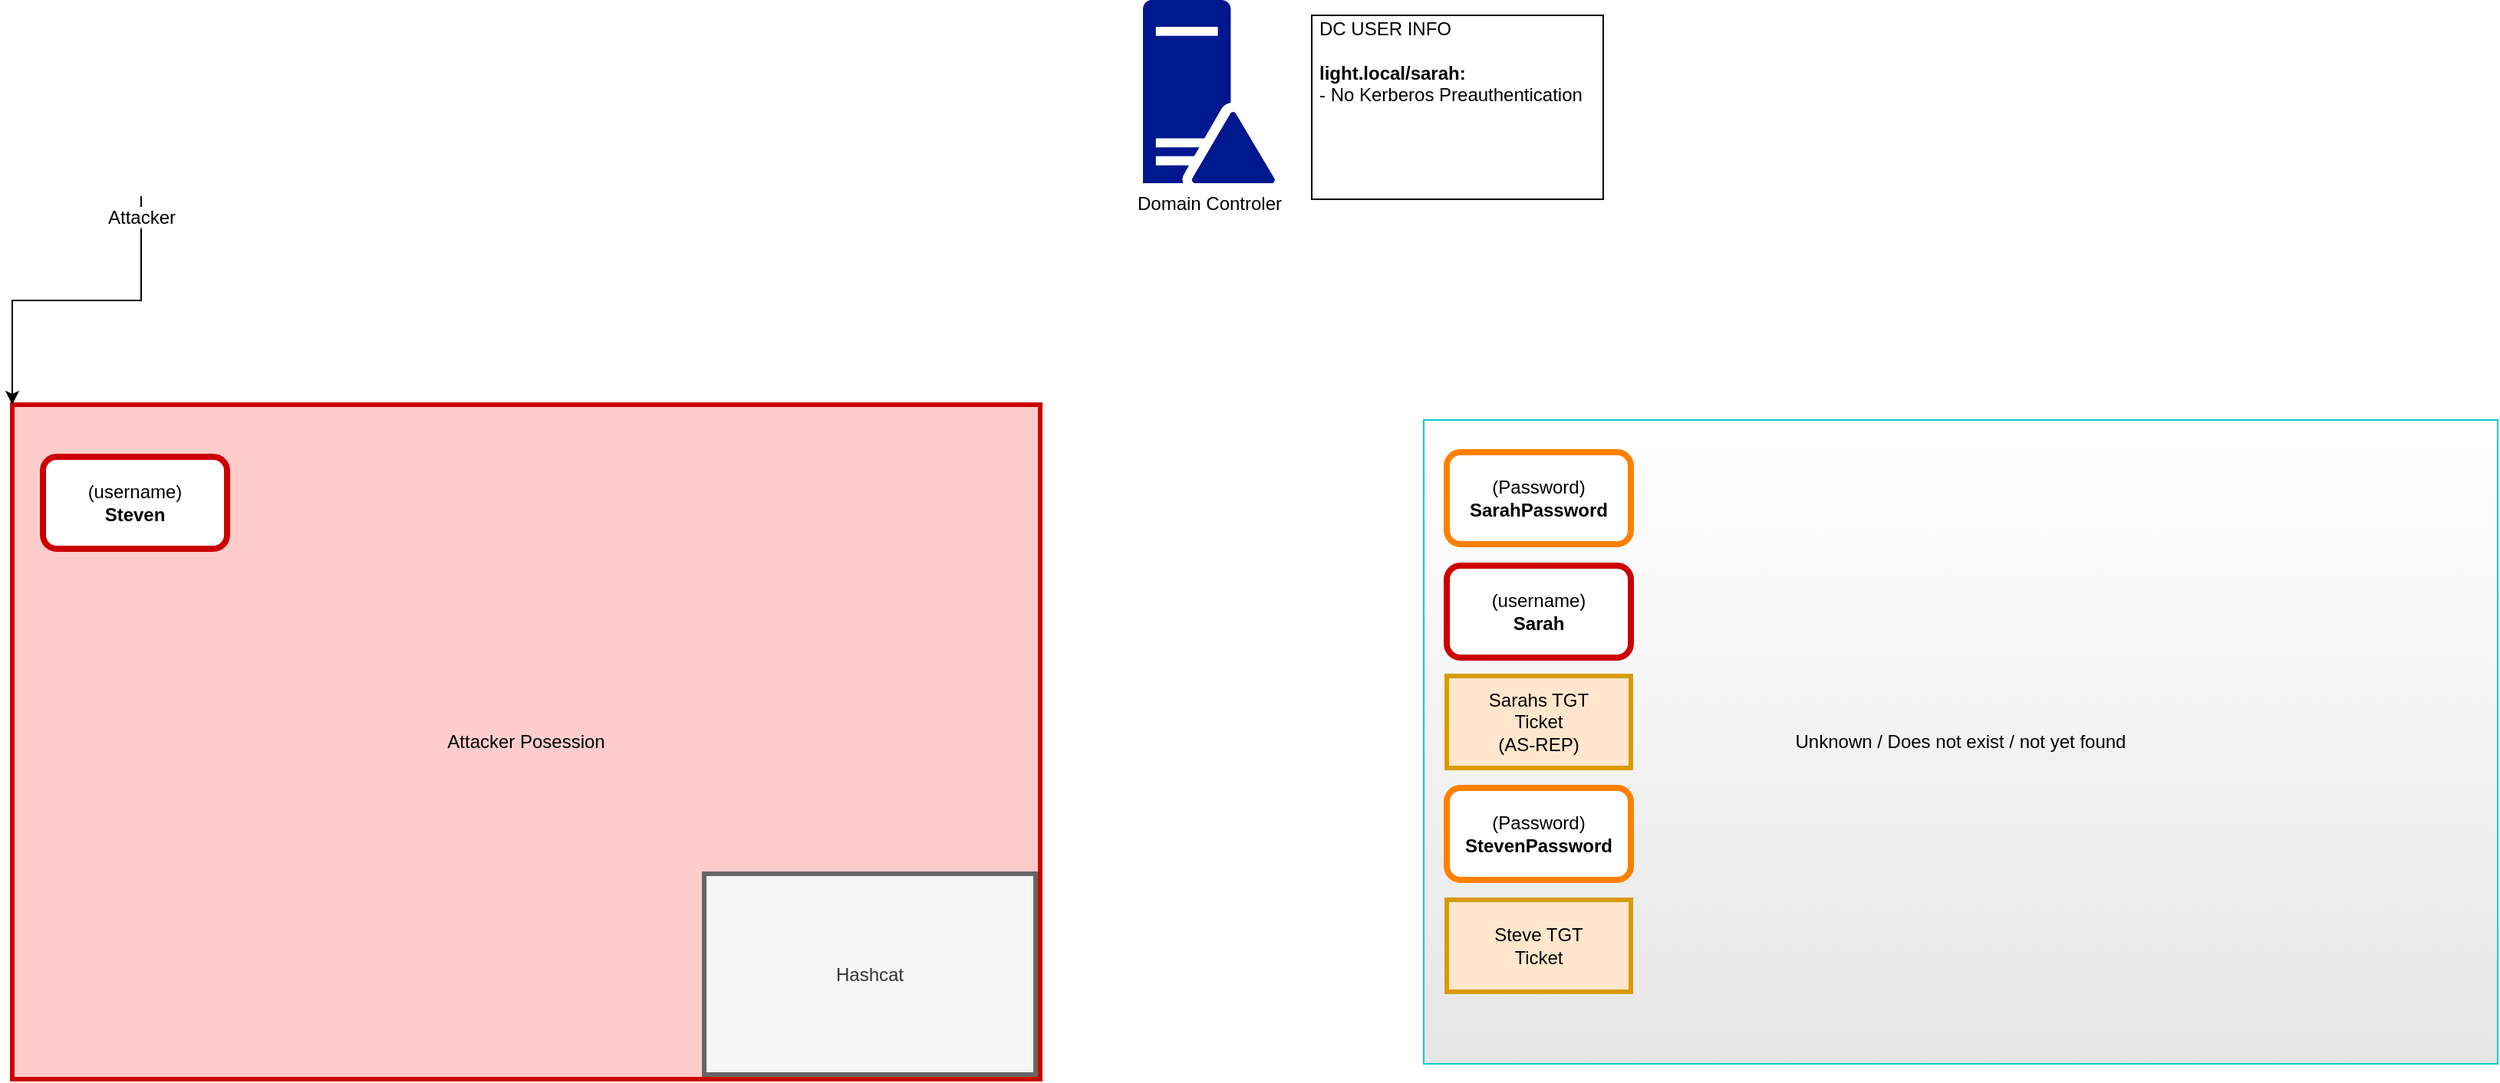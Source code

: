<mxfile version="14.4.3" type="github">
  <diagram id="hB8wsGbfEhb029owP6T0" name="Page-1">
    <mxGraphModel dx="1422" dy="781" grid="0" gridSize="10" guides="1" tooltips="1" connect="1" arrows="1" fold="1" page="1" pageScale="1" pageWidth="850" pageHeight="1100" math="0" shadow="0">
      <root>
        <mxCell id="0" />
        <mxCell id="1" parent="0" />
        <mxCell id="swsUMOI15j0fe9nPFy2o-23" value="Attacker Posession" style="rounded=0;whiteSpace=wrap;html=1;strokeWidth=3;fillColor=#FFCCCC;strokeColor=#CC0000;" parent="1" vertex="1">
          <mxGeometry x="10" y="300" width="670" height="440" as="geometry" />
        </mxCell>
        <mxCell id="swsUMOI15j0fe9nPFy2o-32" value="Hashcat" style="rounded=0;whiteSpace=wrap;html=1;strokeColor=#666666;strokeWidth=3;fillColor=#f5f5f5;fontColor=#333333;" parent="1" vertex="1">
          <mxGeometry x="461" y="606" width="216" height="131" as="geometry" />
        </mxCell>
        <mxCell id="swsUMOI15j0fe9nPFy2o-19" value="Unknown / Does not exist / not yet found" style="rounded=0;whiteSpace=wrap;html=1;strokeColor=#00CCCC;gradientColor=#E6E6E6;" parent="1" vertex="1">
          <mxGeometry x="930" y="310" width="700" height="420" as="geometry" />
        </mxCell>
        <mxCell id="swsUMOI15j0fe9nPFy2o-3" value="Domain Controler" style="aspect=fixed;pointerEvents=1;shadow=0;dashed=0;html=1;strokeColor=none;labelPosition=center;verticalLabelPosition=bottom;verticalAlign=top;align=center;fillColor=#00188D;shape=mxgraph.mscae.enterprise.domain_controller" parent="1" vertex="1">
          <mxGeometry x="747" y="36" width="86" height="119.44" as="geometry" />
        </mxCell>
        <mxCell id="swsUMOI15j0fe9nPFy2o-9" value="Sarahs TGT&lt;br&gt;Ticket&lt;br&gt;(AS-REP)" style="rounded=0;whiteSpace=wrap;html=1;strokeColor=#d79b00;fillColor=#ffe6cc;strokeWidth=3;" parent="1" vertex="1">
          <mxGeometry x="945" y="477" width="120" height="60" as="geometry" />
        </mxCell>
        <mxCell id="swsUMOI15j0fe9nPFy2o-20" value="(username)&lt;br&gt;&lt;b&gt;Steven&lt;/b&gt;" style="rounded=1;whiteSpace=wrap;html=1;strokeColor=#CC0000;strokeWidth=4;" parent="1" vertex="1">
          <mxGeometry x="30" y="334" width="120" height="60" as="geometry" />
        </mxCell>
        <mxCell id="swsUMOI15j0fe9nPFy2o-21" value="(username)&lt;br&gt;&lt;b&gt;Sarah&lt;/b&gt;" style="rounded=1;whiteSpace=wrap;html=1;strokeColor=#CC0000;strokeWidth=4;" parent="1" vertex="1">
          <mxGeometry x="945" y="405" width="120" height="60" as="geometry" />
        </mxCell>
        <mxCell id="swsUMOI15j0fe9nPFy2o-22" value="(Password)&lt;br&gt;&lt;b&gt;StevenPassword&lt;/b&gt;" style="rounded=1;whiteSpace=wrap;html=1;strokeWidth=4;strokeColor=#FF8000;" parent="1" vertex="1">
          <mxGeometry x="945" y="550" width="120" height="60" as="geometry" />
        </mxCell>
        <mxCell id="swsUMOI15j0fe9nPFy2o-25" style="edgeStyle=orthogonalEdgeStyle;rounded=0;orthogonalLoop=1;jettySize=auto;html=1;entryX=0;entryY=0;entryDx=0;entryDy=0;" parent="1" source="swsUMOI15j0fe9nPFy2o-24" target="swsUMOI15j0fe9nPFy2o-23" edge="1">
          <mxGeometry relative="1" as="geometry" />
        </mxCell>
        <mxCell id="swsUMOI15j0fe9nPFy2o-24" value="Attacker" style="shape=image;html=1;verticalAlign=top;verticalLabelPosition=bottom;labelBackgroundColor=#ffffff;imageAspect=0;aspect=fixed;image=https://cdn3.iconfinder.com/data/icons/computing-technology/74/Hacker_computer-RAD-128.png;rounded=0;strokeColor=#CC0000;strokeWidth=3;fillColor=#FFCCCC;gradientColor=none;" parent="1" vertex="1">
          <mxGeometry x="30" y="36" width="128" height="128" as="geometry" />
        </mxCell>
        <mxCell id="swsUMOI15j0fe9nPFy2o-26" value="&lt;p style=&quot;line-height: 130%&quot;&gt;&lt;/p&gt;&lt;div&gt;DC USER INFO&lt;/div&gt;&lt;div&gt;&lt;br&gt;&lt;/div&gt;&lt;div&gt;&lt;b&gt;light.local/sarah:&lt;/b&gt;&lt;/div&gt;&lt;div&gt;- No Kerberos Preauthentication&lt;br&gt;&lt;/div&gt;&lt;p&gt;&lt;/p&gt;" style="text;html=1;fillColor=none;spacing=5;spacingTop=-20;whiteSpace=wrap;overflow=hidden;rounded=0;strokeColor=#000000;" parent="1" vertex="1">
          <mxGeometry x="857" y="46" width="190" height="120" as="geometry" />
        </mxCell>
        <mxCell id="swsUMOI15j0fe9nPFy2o-27" value="(Password)&lt;br&gt;&lt;b&gt;SarahPassword&lt;/b&gt;" style="rounded=1;whiteSpace=wrap;html=1;strokeWidth=4;strokeColor=#FF8000;" parent="1" vertex="1">
          <mxGeometry x="945" y="331" width="120" height="60" as="geometry" />
        </mxCell>
        <mxCell id="swsUMOI15j0fe9nPFy2o-30" value="Steve TGT&lt;br&gt;Ticket&lt;br&gt;" style="rounded=0;whiteSpace=wrap;html=1;strokeColor=#d79b00;fillColor=#ffe6cc;strokeWidth=3;" parent="1" vertex="1">
          <mxGeometry x="945" y="623" width="120" height="60" as="geometry" />
        </mxCell>
        <mxCell id="swsUMOI15j0fe9nPFy2o-31" value="" style="shape=image;html=1;verticalAlign=top;verticalLabelPosition=bottom;labelBackgroundColor=#ffffff;imageAspect=0;aspect=fixed;image=https://cdn3.iconfinder.com/data/icons/materia-flat-halloween-free/24/039_026_cat_black_witch_halloween-128.png;rounded=0;strokeColor=#000000;strokeWidth=3;fillColor=#FFCCCC;gradientColor=none;" parent="1" vertex="1">
          <mxGeometry x="453" y="605" width="68" height="68" as="geometry" />
        </mxCell>
      </root>
    </mxGraphModel>
  </diagram>
</mxfile>
